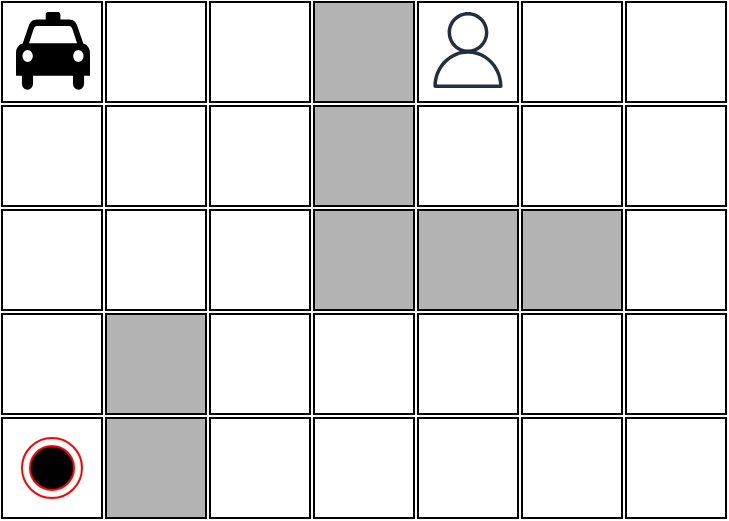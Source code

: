 <mxfile version="19.0.2" type="device"><diagram id="tNJmBUoDxnqjJc0c00nP" name="Page-1"><mxGraphModel dx="1422" dy="873" grid="1" gridSize="10" guides="1" tooltips="1" connect="1" arrows="1" fold="1" page="1" pageScale="1" pageWidth="850" pageHeight="1100" math="0" shadow="0"><root><mxCell id="0"/><mxCell id="1" parent="0"/><mxCell id="kb47WbbnUSf2NKxiao4H-1" value="" style="whiteSpace=wrap;html=1;aspect=fixed;" vertex="1" parent="1"><mxGeometry x="230" y="660" width="50" height="50" as="geometry"/></mxCell><mxCell id="kb47WbbnUSf2NKxiao4H-2" value="" style="whiteSpace=wrap;html=1;aspect=fixed;" vertex="1" parent="1"><mxGeometry x="282" y="660" width="50" height="50" as="geometry"/></mxCell><mxCell id="kb47WbbnUSf2NKxiao4H-3" value="" style="whiteSpace=wrap;html=1;aspect=fixed;" vertex="1" parent="1"><mxGeometry x="334" y="660" width="50" height="50" as="geometry"/></mxCell><mxCell id="kb47WbbnUSf2NKxiao4H-4" value="" style="whiteSpace=wrap;html=1;aspect=fixed;fillColor=#B3B3B3;" vertex="1" parent="1"><mxGeometry x="386" y="660" width="50" height="50" as="geometry"/></mxCell><mxCell id="kb47WbbnUSf2NKxiao4H-5" value="" style="whiteSpace=wrap;html=1;aspect=fixed;" vertex="1" parent="1"><mxGeometry x="230" y="712" width="50" height="50" as="geometry"/></mxCell><mxCell id="kb47WbbnUSf2NKxiao4H-6" value="" style="whiteSpace=wrap;html=1;aspect=fixed;" vertex="1" parent="1"><mxGeometry x="282" y="712" width="50" height="50" as="geometry"/></mxCell><mxCell id="kb47WbbnUSf2NKxiao4H-7" value="" style="whiteSpace=wrap;html=1;aspect=fixed;" vertex="1" parent="1"><mxGeometry x="334" y="712" width="50" height="50" as="geometry"/></mxCell><mxCell id="kb47WbbnUSf2NKxiao4H-8" value="" style="whiteSpace=wrap;html=1;aspect=fixed;fillColor=#B3B3B3;" vertex="1" parent="1"><mxGeometry x="386" y="712" width="50" height="50" as="geometry"/></mxCell><mxCell id="kb47WbbnUSf2NKxiao4H-9" value="" style="whiteSpace=wrap;html=1;aspect=fixed;" vertex="1" parent="1"><mxGeometry x="230" y="764" width="50" height="50" as="geometry"/></mxCell><mxCell id="kb47WbbnUSf2NKxiao4H-10" value="" style="whiteSpace=wrap;html=1;aspect=fixed;" vertex="1" parent="1"><mxGeometry x="282" y="764" width="50" height="50" as="geometry"/></mxCell><mxCell id="kb47WbbnUSf2NKxiao4H-11" value="" style="whiteSpace=wrap;html=1;aspect=fixed;" vertex="1" parent="1"><mxGeometry x="334" y="764" width="50" height="50" as="geometry"/></mxCell><mxCell id="kb47WbbnUSf2NKxiao4H-12" value="" style="whiteSpace=wrap;html=1;aspect=fixed;fillColor=#B3B3B3;" vertex="1" parent="1"><mxGeometry x="386" y="764" width="50" height="50" as="geometry"/></mxCell><mxCell id="kb47WbbnUSf2NKxiao4H-13" value="" style="shape=mxgraph.signs.transportation.taxi;html=1;pointerEvents=1;fillColor=#000000;strokeColor=none;verticalLabelPosition=bottom;verticalAlign=top;align=center;" vertex="1" parent="1"><mxGeometry x="237" y="665" width="37" height="40" as="geometry"/></mxCell><mxCell id="kb47WbbnUSf2NKxiao4H-14" value="" style="whiteSpace=wrap;html=1;aspect=fixed;" vertex="1" parent="1"><mxGeometry x="438" y="660" width="50" height="50" as="geometry"/></mxCell><mxCell id="kb47WbbnUSf2NKxiao4H-15" value="" style="whiteSpace=wrap;html=1;aspect=fixed;" vertex="1" parent="1"><mxGeometry x="438" y="712" width="50" height="50" as="geometry"/></mxCell><mxCell id="kb47WbbnUSf2NKxiao4H-16" value="" style="whiteSpace=wrap;html=1;aspect=fixed;fillColor=#B3B3B3;" vertex="1" parent="1"><mxGeometry x="438" y="764" width="50" height="50" as="geometry"/></mxCell><mxCell id="kb47WbbnUSf2NKxiao4H-17" value="" style="whiteSpace=wrap;html=1;aspect=fixed;" vertex="1" parent="1"><mxGeometry x="490" y="660" width="50" height="50" as="geometry"/></mxCell><mxCell id="kb47WbbnUSf2NKxiao4H-18" value="" style="whiteSpace=wrap;html=1;aspect=fixed;" vertex="1" parent="1"><mxGeometry x="490" y="712" width="50" height="50" as="geometry"/></mxCell><mxCell id="kb47WbbnUSf2NKxiao4H-19" value="" style="whiteSpace=wrap;html=1;aspect=fixed;fillColor=#B3B3B3;" vertex="1" parent="1"><mxGeometry x="490" y="764" width="50" height="50" as="geometry"/></mxCell><mxCell id="kb47WbbnUSf2NKxiao4H-20" value="" style="whiteSpace=wrap;html=1;aspect=fixed;" vertex="1" parent="1"><mxGeometry x="542" y="660" width="50" height="50" as="geometry"/></mxCell><mxCell id="kb47WbbnUSf2NKxiao4H-21" value="" style="whiteSpace=wrap;html=1;aspect=fixed;" vertex="1" parent="1"><mxGeometry x="542" y="712" width="50" height="50" as="geometry"/></mxCell><mxCell id="kb47WbbnUSf2NKxiao4H-22" value="" style="whiteSpace=wrap;html=1;aspect=fixed;" vertex="1" parent="1"><mxGeometry x="542" y="764" width="50" height="50" as="geometry"/></mxCell><mxCell id="kb47WbbnUSf2NKxiao4H-23" value="" style="whiteSpace=wrap;html=1;aspect=fixed;" vertex="1" parent="1"><mxGeometry x="230" y="816" width="50" height="50" as="geometry"/></mxCell><mxCell id="kb47WbbnUSf2NKxiao4H-24" value="" style="whiteSpace=wrap;html=1;aspect=fixed;fillColor=#B3B3B3;" vertex="1" parent="1"><mxGeometry x="282" y="816" width="50" height="50" as="geometry"/></mxCell><mxCell id="kb47WbbnUSf2NKxiao4H-25" value="" style="whiteSpace=wrap;html=1;aspect=fixed;" vertex="1" parent="1"><mxGeometry x="334" y="816" width="50" height="50" as="geometry"/></mxCell><mxCell id="kb47WbbnUSf2NKxiao4H-26" value="" style="whiteSpace=wrap;html=1;aspect=fixed;fillColor=#FFFFFF;" vertex="1" parent="1"><mxGeometry x="386" y="816" width="50" height="50" as="geometry"/></mxCell><mxCell id="kb47WbbnUSf2NKxiao4H-27" value="" style="whiteSpace=wrap;html=1;aspect=fixed;" vertex="1" parent="1"><mxGeometry x="438" y="816" width="50" height="50" as="geometry"/></mxCell><mxCell id="kb47WbbnUSf2NKxiao4H-28" value="" style="whiteSpace=wrap;html=1;aspect=fixed;" vertex="1" parent="1"><mxGeometry x="490" y="816" width="50" height="50" as="geometry"/></mxCell><mxCell id="kb47WbbnUSf2NKxiao4H-29" value="" style="whiteSpace=wrap;html=1;aspect=fixed;" vertex="1" parent="1"><mxGeometry x="542" y="816" width="50" height="50" as="geometry"/></mxCell><mxCell id="kb47WbbnUSf2NKxiao4H-30" value="" style="whiteSpace=wrap;html=1;aspect=fixed;" vertex="1" parent="1"><mxGeometry x="230" y="868" width="50" height="50" as="geometry"/></mxCell><mxCell id="kb47WbbnUSf2NKxiao4H-31" value="" style="whiteSpace=wrap;html=1;aspect=fixed;fillColor=#B3B3B3;" vertex="1" parent="1"><mxGeometry x="282" y="868" width="50" height="50" as="geometry"/></mxCell><mxCell id="kb47WbbnUSf2NKxiao4H-32" value="" style="whiteSpace=wrap;html=1;aspect=fixed;" vertex="1" parent="1"><mxGeometry x="334" y="868" width="50" height="50" as="geometry"/></mxCell><mxCell id="kb47WbbnUSf2NKxiao4H-33" value="" style="whiteSpace=wrap;html=1;aspect=fixed;fillColor=#FFFFFF;" vertex="1" parent="1"><mxGeometry x="386" y="868" width="50" height="50" as="geometry"/></mxCell><mxCell id="kb47WbbnUSf2NKxiao4H-34" value="" style="whiteSpace=wrap;html=1;aspect=fixed;" vertex="1" parent="1"><mxGeometry x="438" y="868" width="50" height="50" as="geometry"/></mxCell><mxCell id="kb47WbbnUSf2NKxiao4H-35" value="" style="whiteSpace=wrap;html=1;aspect=fixed;" vertex="1" parent="1"><mxGeometry x="490" y="868" width="50" height="50" as="geometry"/></mxCell><mxCell id="kb47WbbnUSf2NKxiao4H-36" value="" style="whiteSpace=wrap;html=1;aspect=fixed;" vertex="1" parent="1"><mxGeometry x="542" y="868" width="50" height="50" as="geometry"/></mxCell><mxCell id="kb47WbbnUSf2NKxiao4H-37" value="" style="ellipse;html=1;shape=endState;fillColor=#000000;strokeColor=#ff0000;" vertex="1" parent="1"><mxGeometry x="240" y="878" width="30" height="30" as="geometry"/></mxCell><mxCell id="kb47WbbnUSf2NKxiao4H-38" value="" style="sketch=0;outlineConnect=0;fontColor=#232F3E;gradientColor=none;fillColor=#232F3D;strokeColor=none;dashed=0;verticalLabelPosition=bottom;verticalAlign=top;align=center;html=1;fontSize=12;fontStyle=0;aspect=fixed;pointerEvents=1;shape=mxgraph.aws4.user;" vertex="1" parent="1"><mxGeometry x="444" y="665" width="38" height="38" as="geometry"/></mxCell></root></mxGraphModel></diagram></mxfile>